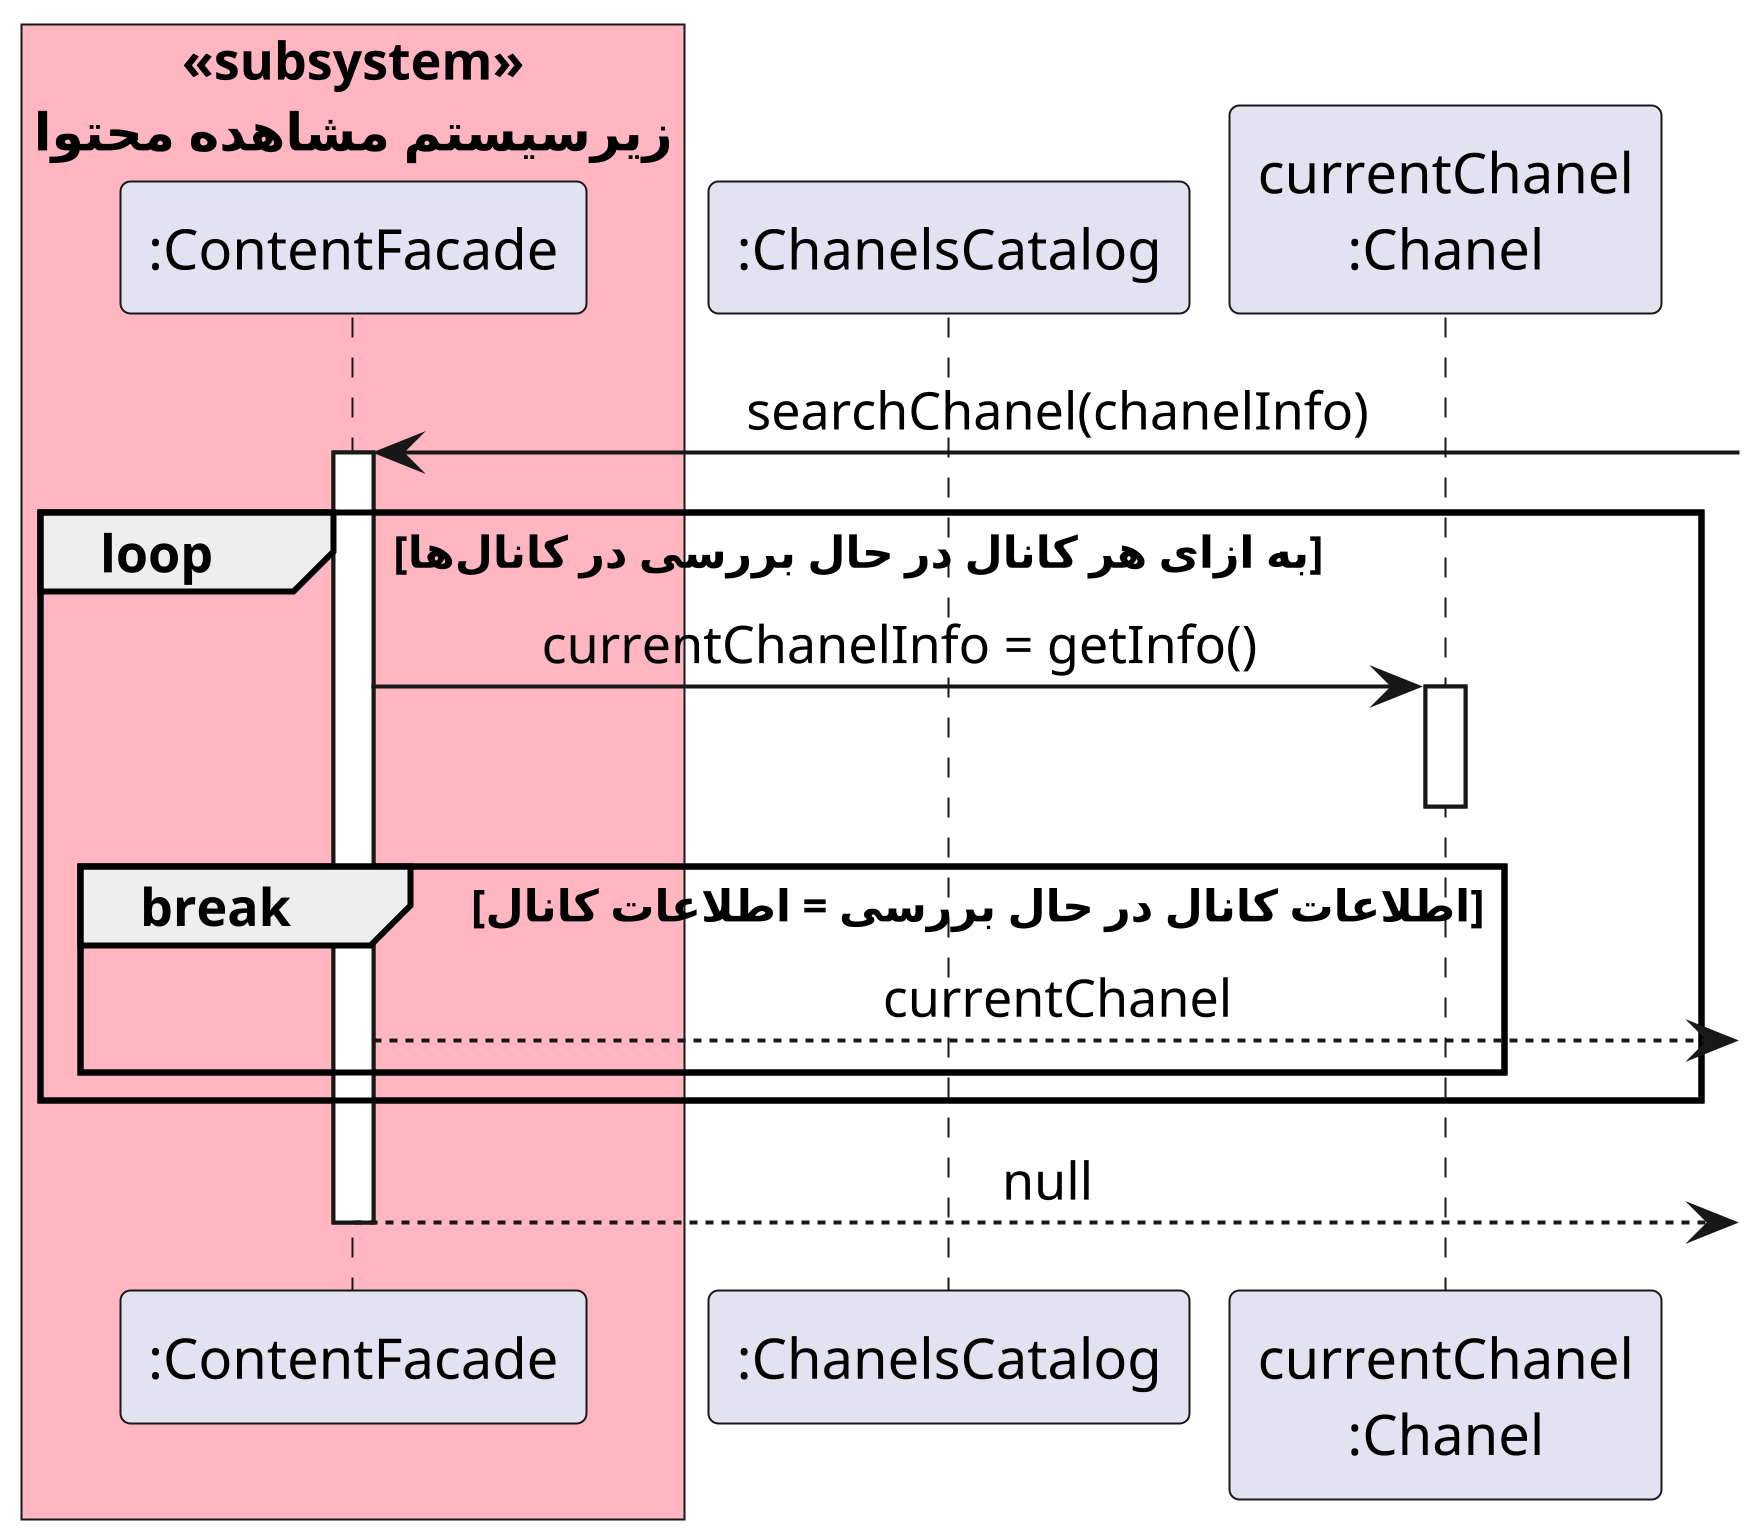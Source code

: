 @startuml search_chanel_fragment


scale 4
skinparam DefaultFontName Vazir
skinparam DefaultTextAlignment center

 
box "«subsystem»\nزیرسیستم مشاهده محتوا" #LightPink
participant ":ContentFacade" as contentFacade
end box
participant ":ChanelsCatalog" as chanels
participant "currentChanel\n:Chanel" as currenChanel


contentFacade <-]: searchChanel(chanelInfo)
activate contentFacade

loop به ازای هر کانال در حال بررسی در کانال‌ها
    contentFacade -> currenChanel: currentChanelInfo = getInfo()
    activate currenChanel
    deactivate currenChanel

    break اطلاعات کانال در حال بررسی = اطلاعات کانال
        contentFacade -->]: currentChanel
    end
end

contentFacade -->] : null
deactivate contentFacade


@enduml